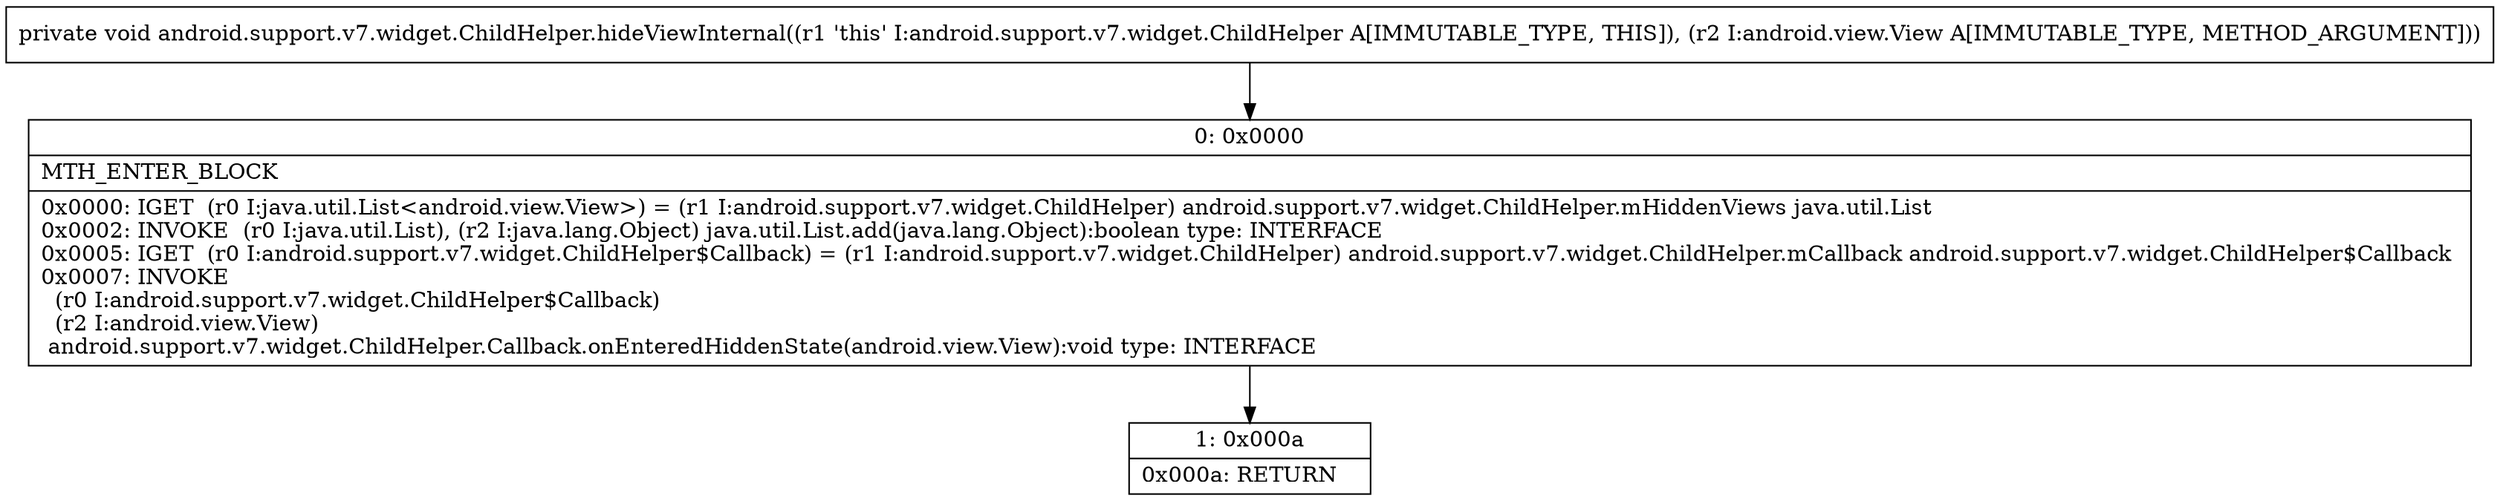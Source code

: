 digraph "CFG forandroid.support.v7.widget.ChildHelper.hideViewInternal(Landroid\/view\/View;)V" {
Node_0 [shape=record,label="{0\:\ 0x0000|MTH_ENTER_BLOCK\l|0x0000: IGET  (r0 I:java.util.List\<android.view.View\>) = (r1 I:android.support.v7.widget.ChildHelper) android.support.v7.widget.ChildHelper.mHiddenViews java.util.List \l0x0002: INVOKE  (r0 I:java.util.List), (r2 I:java.lang.Object) java.util.List.add(java.lang.Object):boolean type: INTERFACE \l0x0005: IGET  (r0 I:android.support.v7.widget.ChildHelper$Callback) = (r1 I:android.support.v7.widget.ChildHelper) android.support.v7.widget.ChildHelper.mCallback android.support.v7.widget.ChildHelper$Callback \l0x0007: INVOKE  \l  (r0 I:android.support.v7.widget.ChildHelper$Callback)\l  (r2 I:android.view.View)\l android.support.v7.widget.ChildHelper.Callback.onEnteredHiddenState(android.view.View):void type: INTERFACE \l}"];
Node_1 [shape=record,label="{1\:\ 0x000a|0x000a: RETURN   \l}"];
MethodNode[shape=record,label="{private void android.support.v7.widget.ChildHelper.hideViewInternal((r1 'this' I:android.support.v7.widget.ChildHelper A[IMMUTABLE_TYPE, THIS]), (r2 I:android.view.View A[IMMUTABLE_TYPE, METHOD_ARGUMENT])) }"];
MethodNode -> Node_0;
Node_0 -> Node_1;
}

